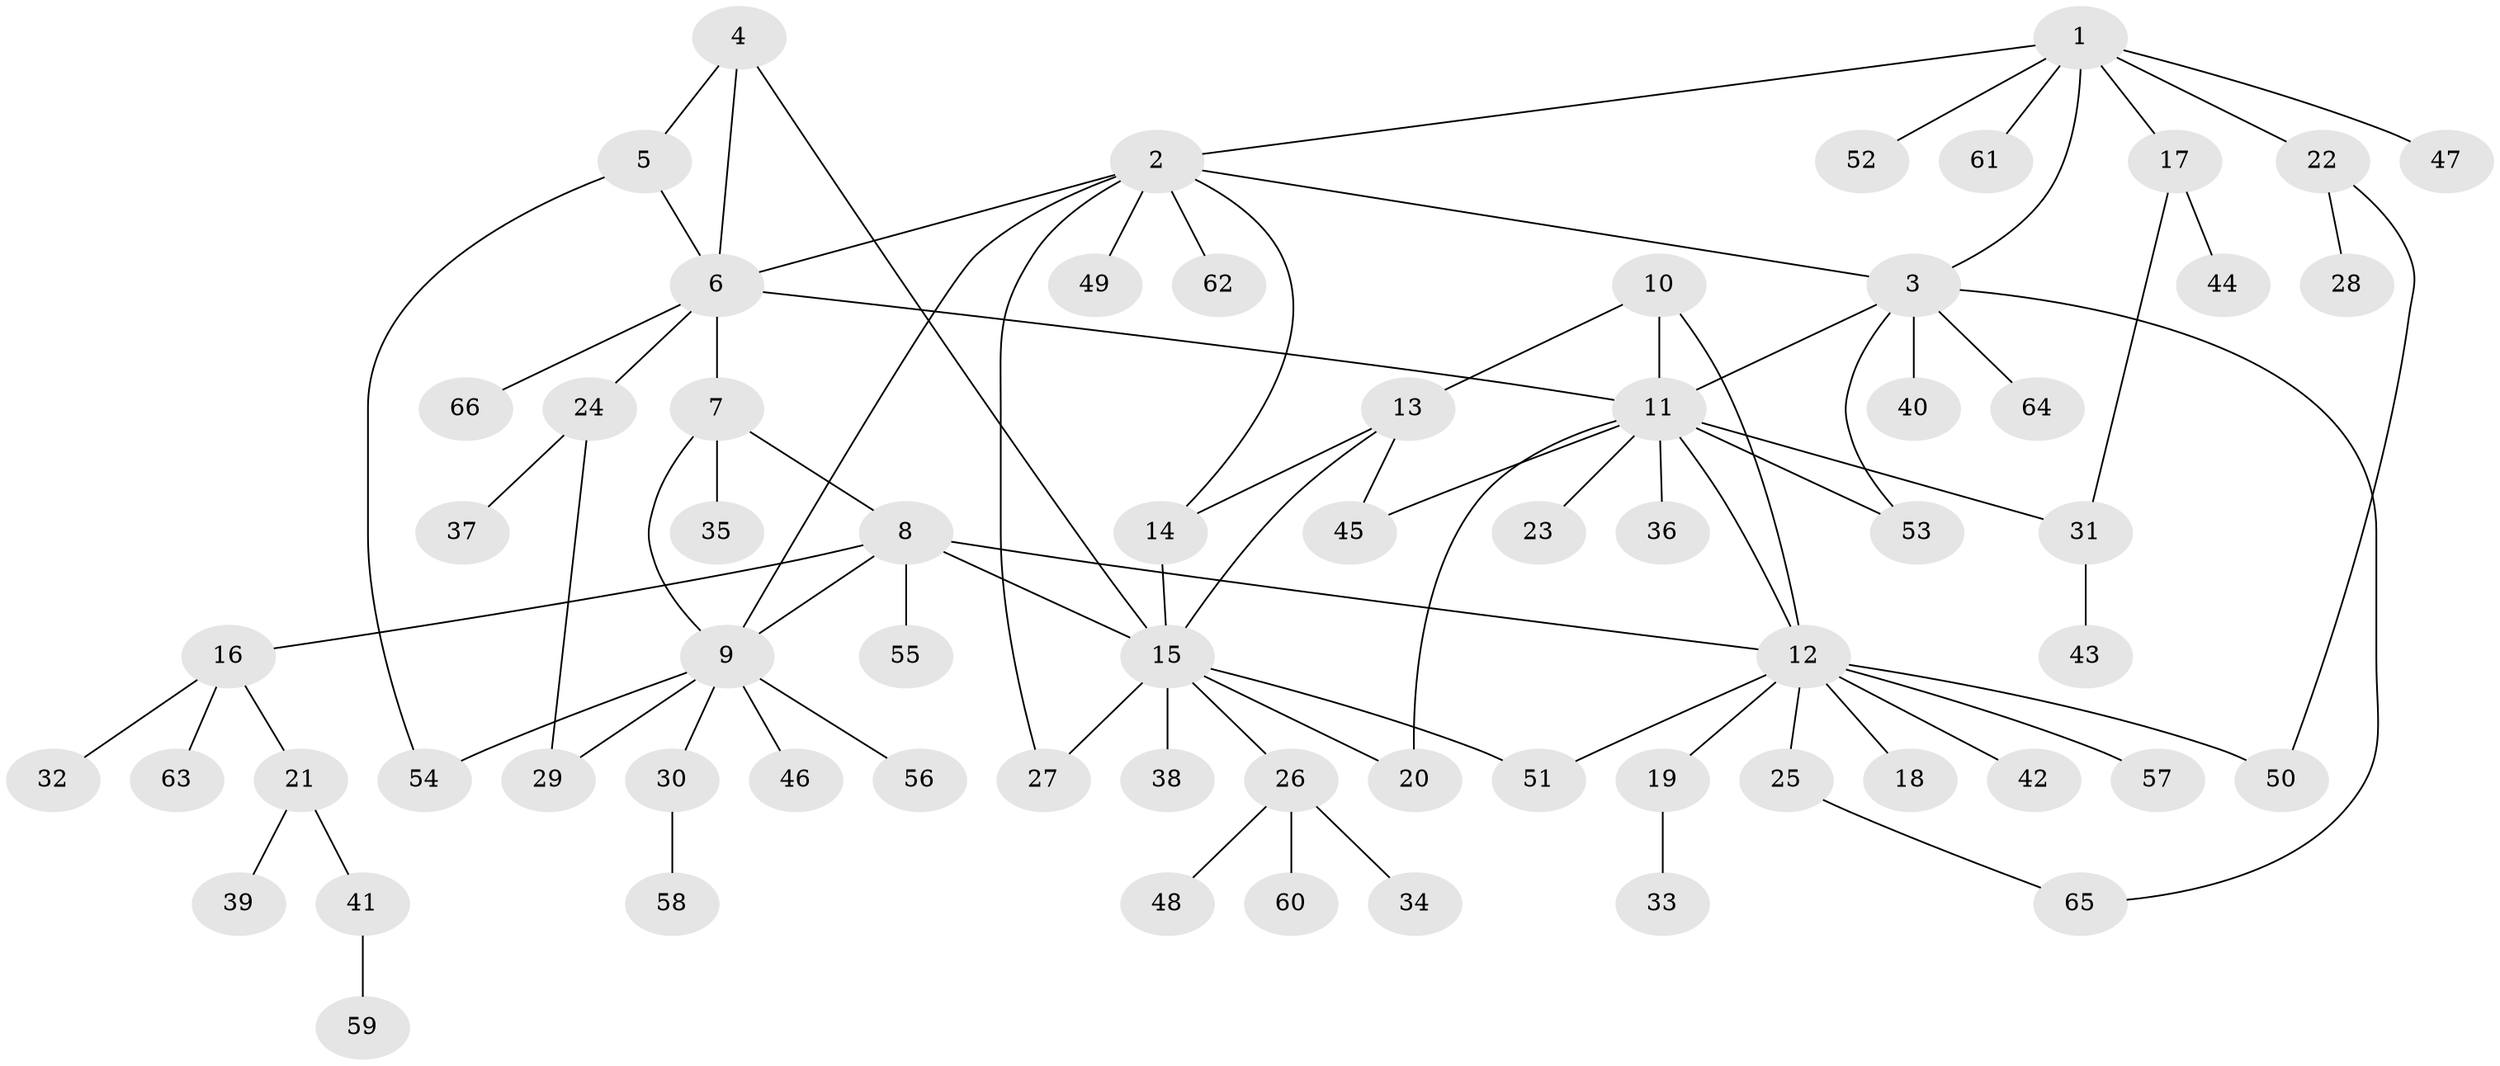 // coarse degree distribution, {4: 0.09090909090909091, 11: 0.030303030303030304, 6: 0.06060606060606061, 3: 0.18181818181818182, 7: 0.06060606060606061, 9: 0.030303030303030304, 8: 0.030303030303030304, 1: 0.42424242424242425, 2: 0.09090909090909091}
// Generated by graph-tools (version 1.1) at 2025/19/03/04/25 18:19:44]
// undirected, 66 vertices, 86 edges
graph export_dot {
graph [start="1"]
  node [color=gray90,style=filled];
  1;
  2;
  3;
  4;
  5;
  6;
  7;
  8;
  9;
  10;
  11;
  12;
  13;
  14;
  15;
  16;
  17;
  18;
  19;
  20;
  21;
  22;
  23;
  24;
  25;
  26;
  27;
  28;
  29;
  30;
  31;
  32;
  33;
  34;
  35;
  36;
  37;
  38;
  39;
  40;
  41;
  42;
  43;
  44;
  45;
  46;
  47;
  48;
  49;
  50;
  51;
  52;
  53;
  54;
  55;
  56;
  57;
  58;
  59;
  60;
  61;
  62;
  63;
  64;
  65;
  66;
  1 -- 2;
  1 -- 3;
  1 -- 17;
  1 -- 22;
  1 -- 47;
  1 -- 52;
  1 -- 61;
  2 -- 3;
  2 -- 6;
  2 -- 9;
  2 -- 14;
  2 -- 27;
  2 -- 49;
  2 -- 62;
  3 -- 11;
  3 -- 40;
  3 -- 53;
  3 -- 64;
  3 -- 65;
  4 -- 5;
  4 -- 6;
  4 -- 15;
  5 -- 6;
  5 -- 54;
  6 -- 7;
  6 -- 11;
  6 -- 24;
  6 -- 66;
  7 -- 8;
  7 -- 9;
  7 -- 35;
  8 -- 9;
  8 -- 12;
  8 -- 15;
  8 -- 16;
  8 -- 55;
  9 -- 29;
  9 -- 30;
  9 -- 46;
  9 -- 54;
  9 -- 56;
  10 -- 11;
  10 -- 12;
  10 -- 13;
  11 -- 12;
  11 -- 20;
  11 -- 23;
  11 -- 31;
  11 -- 36;
  11 -- 45;
  11 -- 53;
  12 -- 18;
  12 -- 19;
  12 -- 25;
  12 -- 42;
  12 -- 50;
  12 -- 51;
  12 -- 57;
  13 -- 14;
  13 -- 15;
  13 -- 45;
  14 -- 15;
  15 -- 20;
  15 -- 26;
  15 -- 27;
  15 -- 38;
  15 -- 51;
  16 -- 21;
  16 -- 32;
  16 -- 63;
  17 -- 31;
  17 -- 44;
  19 -- 33;
  21 -- 39;
  21 -- 41;
  22 -- 28;
  22 -- 50;
  24 -- 29;
  24 -- 37;
  25 -- 65;
  26 -- 34;
  26 -- 48;
  26 -- 60;
  30 -- 58;
  31 -- 43;
  41 -- 59;
}
